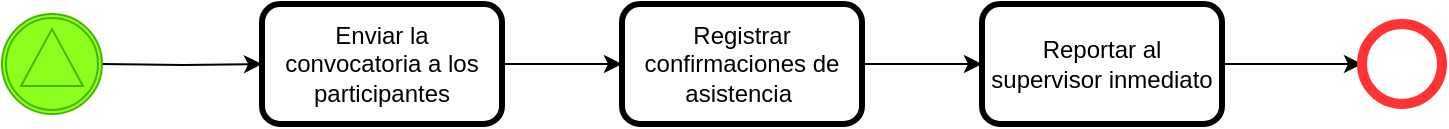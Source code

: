 <mxfile version="20.8.10" type="device"><diagram id="_oPB1Topf4VaAVUMLX2I" name="Página-1"><mxGraphModel dx="1036" dy="614" grid="1" gridSize="10" guides="1" tooltips="1" connect="1" arrows="1" fold="1" page="1" pageScale="1" pageWidth="827" pageHeight="1169" math="0" shadow="0"><root><mxCell id="0"/><mxCell id="1" parent="0"/><mxCell id="nRUIGrUwrvUCrJ1gMzZg-1" style="edgeStyle=orthogonalEdgeStyle;rounded=0;orthogonalLoop=1;jettySize=auto;html=1;exitX=1;exitY=0.5;exitDx=0;exitDy=0;exitPerimeter=0;entryX=0;entryY=0.5;entryDx=0;entryDy=0;" parent="1" target="nRUIGrUwrvUCrJ1gMzZg-3" edge="1"><mxGeometry relative="1" as="geometry"><mxPoint x="120" y="259" as="sourcePoint"/></mxGeometry></mxCell><mxCell id="nRUIGrUwrvUCrJ1gMzZg-2" style="edgeStyle=orthogonalEdgeStyle;rounded=0;orthogonalLoop=1;jettySize=auto;html=1;entryX=0;entryY=0.5;entryDx=0;entryDy=0;strokeColor=#000000;" parent="1" source="nRUIGrUwrvUCrJ1gMzZg-3" target="nRUIGrUwrvUCrJ1gMzZg-5" edge="1"><mxGeometry relative="1" as="geometry"/></mxCell><mxCell id="nRUIGrUwrvUCrJ1gMzZg-3" value="Enviar la convocatoria a los participantes" style="rounded=1;whiteSpace=wrap;html=1;strokeColor=#000000;strokeWidth=3;" parent="1" vertex="1"><mxGeometry x="200" y="229" width="120" height="60" as="geometry"/></mxCell><mxCell id="nRUIGrUwrvUCrJ1gMzZg-4" style="edgeStyle=orthogonalEdgeStyle;rounded=0;orthogonalLoop=1;jettySize=auto;html=1;exitX=1;exitY=0.5;exitDx=0;exitDy=0;entryX=0;entryY=0.5;entryDx=0;entryDy=0;strokeColor=#000000;" parent="1" source="nRUIGrUwrvUCrJ1gMzZg-5" target="nRUIGrUwrvUCrJ1gMzZg-7" edge="1"><mxGeometry relative="1" as="geometry"/></mxCell><mxCell id="nRUIGrUwrvUCrJ1gMzZg-5" value="Registrar confirmaciones de asistencia&amp;nbsp;" style="rounded=1;whiteSpace=wrap;html=1;strokeColor=#000000;strokeWidth=3;" parent="1" vertex="1"><mxGeometry x="380" y="229" width="120" height="60" as="geometry"/></mxCell><mxCell id="nRUIGrUwrvUCrJ1gMzZg-6" style="edgeStyle=orthogonalEdgeStyle;rounded=0;orthogonalLoop=1;jettySize=auto;html=1;entryX=0;entryY=0.5;entryDx=0;entryDy=0;entryPerimeter=0;strokeColor=#000000;" parent="1" source="nRUIGrUwrvUCrJ1gMzZg-7" target="nRUIGrUwrvUCrJ1gMzZg-8" edge="1"><mxGeometry relative="1" as="geometry"/></mxCell><mxCell id="nRUIGrUwrvUCrJ1gMzZg-7" value="Reportar al supervisor inmediato" style="rounded=1;whiteSpace=wrap;html=1;strokeColor=#000000;strokeWidth=3;" parent="1" vertex="1"><mxGeometry x="560" y="229" width="120" height="60" as="geometry"/></mxCell><mxCell id="nRUIGrUwrvUCrJ1gMzZg-8" value="" style="points=[[0.145,0.145,0],[0.5,0,0],[0.855,0.145,0],[1,0.5,0],[0.855,0.855,0],[0.5,1,0],[0.145,0.855,0],[0,0.5,0]];shape=mxgraph.bpmn.event;html=1;verticalLabelPosition=bottom;labelBackgroundColor=#ffffff;verticalAlign=top;align=center;perimeter=ellipsePerimeter;outlineConnect=0;aspect=fixed;outline=standard;symbol=general;strokeColor=#FF3333;strokeWidth=5;" parent="1" vertex="1"><mxGeometry x="750" y="239" width="40" height="40" as="geometry"/></mxCell><mxCell id="A2Gu33JnfrxuUXHIEZEp-1" value="" style="points=[[0.145,0.145,0],[0.5,0,0],[0.855,0.145,0],[1,0.5,0],[0.855,0.855,0],[0.5,1,0],[0.145,0.855,0],[0,0.5,0]];shape=mxgraph.bpmn.event;html=1;verticalLabelPosition=bottom;labelBackgroundColor=#ffffff;verticalAlign=top;align=center;perimeter=ellipsePerimeter;outlineConnect=0;aspect=fixed;outline=catching;symbol=signal;strokeColor=#45B500;fillColor=#8DFF1C;" vertex="1" parent="1"><mxGeometry x="70" y="234" width="50" height="50" as="geometry"/></mxCell></root></mxGraphModel></diagram></mxfile>